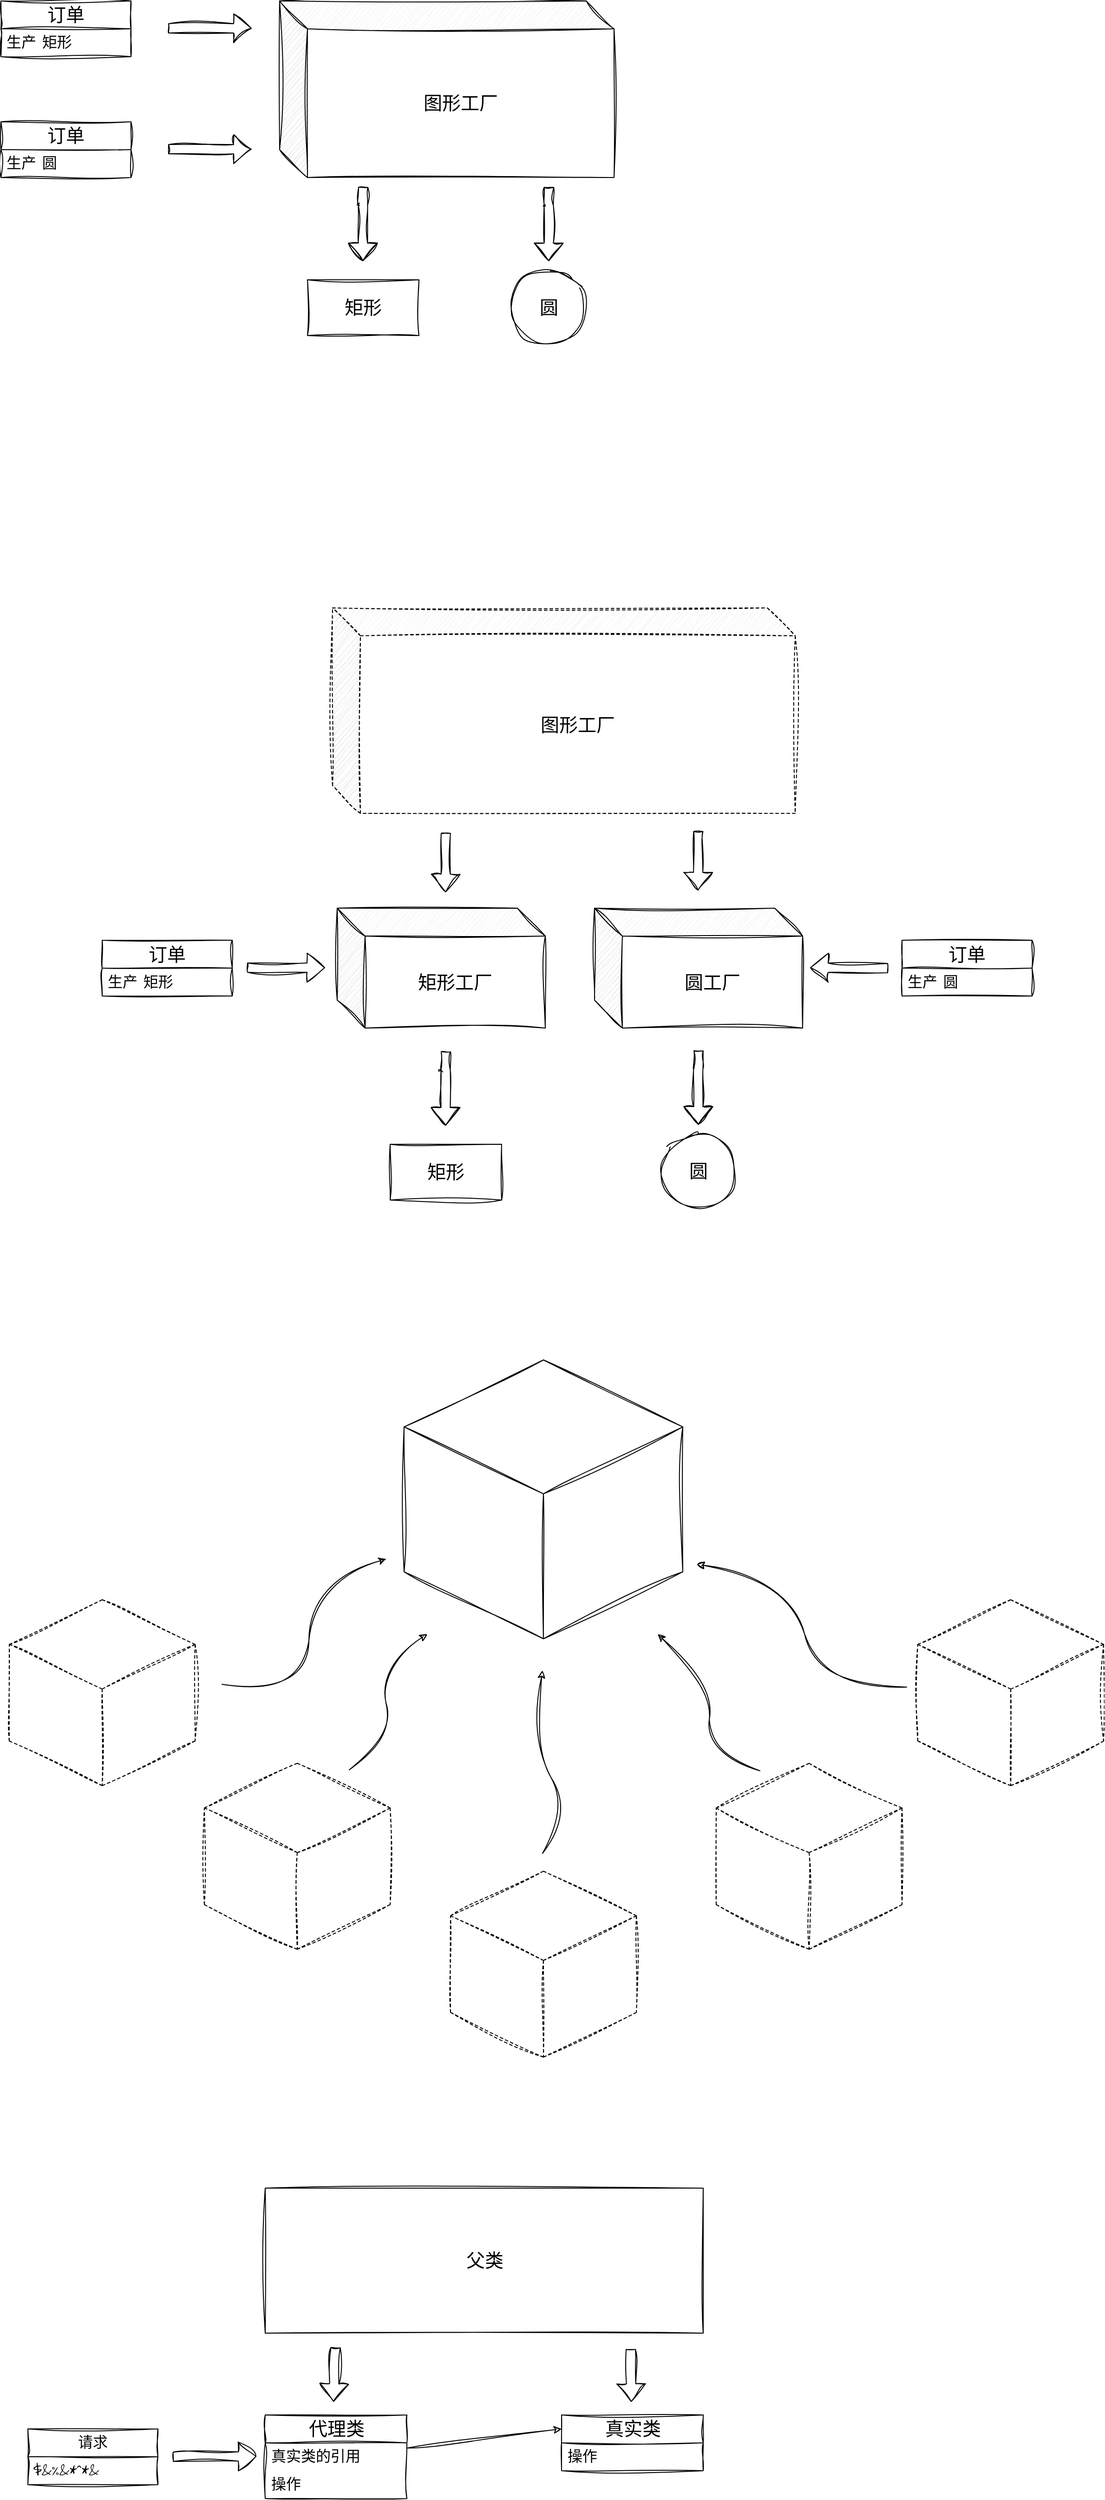 <mxfile>
    <diagram id="CglsAjoVj1RD0iMee_5r" name="Page-1">
        <mxGraphModel dx="809" dy="532" grid="0" gridSize="10" guides="1" tooltips="1" connect="1" arrows="1" fold="1" page="1" pageScale="1" pageWidth="4681" pageHeight="3300" math="0" shadow="0">
            <root>
                <mxCell id="0"/>
                <mxCell id="1" parent="0"/>
                <mxCell id="2" value="图形工厂" style="shape=cube;whiteSpace=wrap;html=1;boundedLbl=1;backgroundOutline=1;darkOpacity=0.05;darkOpacity2=0.1;hachureGap=4;fontFamily=Architects Daughter;fontSource=https%3A%2F%2Ffonts.googleapis.com%2Fcss%3Ffamily%3DArchitects%2BDaughter;fontSize=20;size=30;sketch=1;curveFitting=1;jiggle=2;" parent="1" vertex="1">
                    <mxGeometry x="347" y="56" width="360" height="190" as="geometry"/>
                </mxCell>
                <mxCell id="3" value="矩形" style="rounded=0;whiteSpace=wrap;html=1;hachureGap=4;fontFamily=Architects Daughter;fontSource=https%3A%2F%2Ffonts.googleapis.com%2Fcss%3Ffamily%3DArchitects%2BDaughter;fontSize=20;sketch=1;curveFitting=1;jiggle=2;" parent="1" vertex="1">
                    <mxGeometry x="377" y="356" width="120" height="60" as="geometry"/>
                </mxCell>
                <mxCell id="4" value="圆" style="ellipse;whiteSpace=wrap;html=1;aspect=fixed;hachureGap=4;fontFamily=Architects Daughter;fontSource=https%3A%2F%2Ffonts.googleapis.com%2Fcss%3Ffamily%3DArchitects%2BDaughter;fontSize=20;sketch=1;curveFitting=1;jiggle=2;" parent="1" vertex="1">
                    <mxGeometry x="597" y="346" width="80" height="80" as="geometry"/>
                </mxCell>
                <mxCell id="9" value="" style="shape=flexArrow;endArrow=classic;html=1;hachureGap=4;fontFamily=Architects Daughter;fontSource=https%3A%2F%2Ffonts.googleapis.com%2Fcss%3Ffamily%3DArchitects%2BDaughter;fontSize=16;sketch=1;curveFitting=1;jiggle=2;" parent="1" edge="1">
                    <mxGeometry width="50" height="50" relative="1" as="geometry">
                        <mxPoint x="437" y="256" as="sourcePoint"/>
                        <mxPoint x="436.71" y="336" as="targetPoint"/>
                        <Array as="points">
                            <mxPoint x="436.71" y="276"/>
                        </Array>
                    </mxGeometry>
                </mxCell>
                <mxCell id="11" value="" style="shape=flexArrow;endArrow=classic;html=1;hachureGap=4;fontFamily=Architects Daughter;fontSource=https%3A%2F%2Ffonts.googleapis.com%2Fcss%3Ffamily%3DArchitects%2BDaughter;fontSize=16;sketch=1;curveFitting=1;jiggle=2;" parent="1" edge="1">
                    <mxGeometry width="50" height="50" relative="1" as="geometry">
                        <mxPoint x="637" y="256" as="sourcePoint"/>
                        <mxPoint x="636.71" y="336" as="targetPoint"/>
                        <Array as="points">
                            <mxPoint x="636.71" y="276"/>
                        </Array>
                    </mxGeometry>
                </mxCell>
                <mxCell id="13" value="订单" style="swimlane;fontStyle=0;childLayout=stackLayout;horizontal=1;startSize=30;horizontalStack=0;resizeParent=1;resizeParentMax=0;resizeLast=0;collapsible=1;marginBottom=0;whiteSpace=wrap;html=1;hachureGap=4;fontFamily=Architects Daughter;fontSource=https%3A%2F%2Ffonts.googleapis.com%2Fcss%3Ffamily%3DArchitects%2BDaughter;fontSize=20;sketch=1;curveFitting=1;jiggle=2;" parent="1" vertex="1">
                    <mxGeometry x="47" y="56" width="140" height="60" as="geometry">
                        <mxRectangle x="170" y="190" width="80" height="40" as="alternateBounds"/>
                    </mxGeometry>
                </mxCell>
                <mxCell id="14" value="生产 矩形" style="text;strokeColor=none;fillColor=none;align=left;verticalAlign=middle;spacingLeft=4;spacingRight=4;overflow=hidden;points=[[0,0.5],[1,0.5]];portConstraint=eastwest;rotatable=0;whiteSpace=wrap;html=1;fontSize=16;hachureGap=4;fontFamily=Architects Daughter;fontSource=https%3A%2F%2Ffonts.googleapis.com%2Fcss%3Ffamily%3DArchitects%2BDaughter;sketch=1;curveFitting=1;jiggle=2;" parent="13" vertex="1">
                    <mxGeometry y="30" width="140" height="30" as="geometry"/>
                </mxCell>
                <mxCell id="17" value="订单" style="swimlane;fontStyle=0;childLayout=stackLayout;horizontal=1;startSize=30;horizontalStack=0;resizeParent=1;resizeParentMax=0;resizeLast=0;collapsible=1;marginBottom=0;whiteSpace=wrap;html=1;hachureGap=4;fontFamily=Architects Daughter;fontSource=https%3A%2F%2Ffonts.googleapis.com%2Fcss%3Ffamily%3DArchitects%2BDaughter;fontSize=20;sketch=1;curveFitting=1;jiggle=2;" parent="1" vertex="1">
                    <mxGeometry x="47" y="186" width="140" height="60" as="geometry">
                        <mxRectangle x="170" y="190" width="80" height="40" as="alternateBounds"/>
                    </mxGeometry>
                </mxCell>
                <mxCell id="18" value="生产 圆" style="text;strokeColor=none;fillColor=none;align=left;verticalAlign=middle;spacingLeft=4;spacingRight=4;overflow=hidden;points=[[0,0.5],[1,0.5]];portConstraint=eastwest;rotatable=0;whiteSpace=wrap;html=1;fontSize=16;hachureGap=4;fontFamily=Architects Daughter;fontSource=https%3A%2F%2Ffonts.googleapis.com%2Fcss%3Ffamily%3DArchitects%2BDaughter;sketch=1;curveFitting=1;jiggle=2;" parent="17" vertex="1">
                    <mxGeometry y="30" width="140" height="30" as="geometry"/>
                </mxCell>
                <mxCell id="19" value="" style="shape=flexArrow;endArrow=classic;html=1;hachureGap=4;fontFamily=Architects Daughter;fontSource=https%3A%2F%2Ffonts.googleapis.com%2Fcss%3Ffamily%3DArchitects%2BDaughter;fontSize=16;sketch=1;curveFitting=1;jiggle=2;" parent="1" edge="1">
                    <mxGeometry width="50" height="50" relative="1" as="geometry">
                        <mxPoint x="227" y="85.5" as="sourcePoint"/>
                        <mxPoint x="317" y="85.5" as="targetPoint"/>
                    </mxGeometry>
                </mxCell>
                <mxCell id="20" value="" style="shape=flexArrow;endArrow=classic;html=1;hachureGap=4;fontFamily=Architects Daughter;fontSource=https%3A%2F%2Ffonts.googleapis.com%2Fcss%3Ffamily%3DArchitects%2BDaughter;fontSize=16;sketch=1;curveFitting=1;jiggle=2;" parent="1" edge="1">
                    <mxGeometry width="50" height="50" relative="1" as="geometry">
                        <mxPoint x="227" y="215.5" as="sourcePoint"/>
                        <mxPoint x="317" y="215.5" as="targetPoint"/>
                    </mxGeometry>
                </mxCell>
                <mxCell id="21" value="图形工厂" style="shape=cube;whiteSpace=wrap;html=1;boundedLbl=1;backgroundOutline=1;darkOpacity=0.05;darkOpacity2=0.1;hachureGap=4;fontFamily=Architects Daughter;fontSource=https%3A%2F%2Ffonts.googleapis.com%2Fcss%3Ffamily%3DArchitects%2BDaughter;fontSize=20;size=30;dashed=1;sketch=1;curveFitting=1;jiggle=2;" parent="1" vertex="1">
                    <mxGeometry x="404" y="709" width="498" height="221" as="geometry"/>
                </mxCell>
                <mxCell id="22" value="矩形" style="rounded=0;whiteSpace=wrap;html=1;hachureGap=4;fontFamily=Architects Daughter;fontSource=https%3A%2F%2Ffonts.googleapis.com%2Fcss%3Ffamily%3DArchitects%2BDaughter;fontSize=20;sketch=1;curveFitting=1;jiggle=2;" parent="1" vertex="1">
                    <mxGeometry x="466" y="1286" width="120" height="60" as="geometry"/>
                </mxCell>
                <mxCell id="23" value="圆" style="ellipse;whiteSpace=wrap;html=1;aspect=fixed;hachureGap=4;fontFamily=Architects Daughter;fontSource=https%3A%2F%2Ffonts.googleapis.com%2Fcss%3Ffamily%3DArchitects%2BDaughter;fontSize=20;sketch=1;curveFitting=1;jiggle=2;" parent="1" vertex="1">
                    <mxGeometry x="758" y="1275" width="80" height="80" as="geometry"/>
                </mxCell>
                <mxCell id="24" value="" style="shape=flexArrow;endArrow=classic;html=1;hachureGap=4;fontFamily=Architects Daughter;fontSource=https%3A%2F%2Ffonts.googleapis.com%2Fcss%3Ffamily%3DArchitects%2BDaughter;fontSize=16;sketch=1;curveFitting=1;jiggle=2;" parent="1" edge="1">
                    <mxGeometry width="50" height="50" relative="1" as="geometry">
                        <mxPoint x="526" y="1186" as="sourcePoint"/>
                        <mxPoint x="525.71" y="1266" as="targetPoint"/>
                        <Array as="points">
                            <mxPoint x="525.71" y="1206"/>
                        </Array>
                    </mxGeometry>
                </mxCell>
                <mxCell id="25" value="" style="shape=flexArrow;endArrow=classic;html=1;hachureGap=4;fontFamily=Architects Daughter;fontSource=https%3A%2F%2Ffonts.googleapis.com%2Fcss%3Ffamily%3DArchitects%2BDaughter;fontSize=16;sketch=1;curveFitting=1;jiggle=2;" parent="1" edge="1">
                    <mxGeometry width="50" height="50" relative="1" as="geometry">
                        <mxPoint x="798" y="1185" as="sourcePoint"/>
                        <mxPoint x="797.71" y="1265" as="targetPoint"/>
                        <Array as="points">
                            <mxPoint x="797.71" y="1205"/>
                        </Array>
                    </mxGeometry>
                </mxCell>
                <mxCell id="26" value="订单" style="swimlane;fontStyle=0;childLayout=stackLayout;horizontal=1;startSize=30;horizontalStack=0;resizeParent=1;resizeParentMax=0;resizeLast=0;collapsible=1;marginBottom=0;whiteSpace=wrap;html=1;hachureGap=4;fontFamily=Architects Daughter;fontSource=https%3A%2F%2Ffonts.googleapis.com%2Fcss%3Ffamily%3DArchitects%2BDaughter;fontSize=20;sketch=1;curveFitting=1;jiggle=2;" parent="1" vertex="1">
                    <mxGeometry x="156" y="1066.5" width="140" height="60" as="geometry">
                        <mxRectangle x="170" y="190" width="80" height="40" as="alternateBounds"/>
                    </mxGeometry>
                </mxCell>
                <mxCell id="27" value="生产 矩形" style="text;strokeColor=none;fillColor=none;align=left;verticalAlign=middle;spacingLeft=4;spacingRight=4;overflow=hidden;points=[[0,0.5],[1,0.5]];portConstraint=eastwest;rotatable=0;whiteSpace=wrap;html=1;fontSize=16;hachureGap=4;fontFamily=Architects Daughter;fontSource=https%3A%2F%2Ffonts.googleapis.com%2Fcss%3Ffamily%3DArchitects%2BDaughter;sketch=1;curveFitting=1;jiggle=2;" parent="26" vertex="1">
                    <mxGeometry y="30" width="140" height="30" as="geometry"/>
                </mxCell>
                <mxCell id="28" value="订单" style="swimlane;fontStyle=0;childLayout=stackLayout;horizontal=1;startSize=30;horizontalStack=0;resizeParent=1;resizeParentMax=0;resizeLast=0;collapsible=1;marginBottom=0;whiteSpace=wrap;html=1;hachureGap=4;fontFamily=Architects Daughter;fontSource=https%3A%2F%2Ffonts.googleapis.com%2Fcss%3Ffamily%3DArchitects%2BDaughter;fontSize=20;sketch=1;curveFitting=1;jiggle=2;" parent="1" vertex="1">
                    <mxGeometry x="1017" y="1066.5" width="140" height="60" as="geometry">
                        <mxRectangle x="170" y="190" width="80" height="40" as="alternateBounds"/>
                    </mxGeometry>
                </mxCell>
                <mxCell id="29" value="生产 圆" style="text;strokeColor=none;fillColor=none;align=left;verticalAlign=middle;spacingLeft=4;spacingRight=4;overflow=hidden;points=[[0,0.5],[1,0.5]];portConstraint=eastwest;rotatable=0;whiteSpace=wrap;html=1;fontSize=16;hachureGap=4;fontFamily=Architects Daughter;fontSource=https%3A%2F%2Ffonts.googleapis.com%2Fcss%3Ffamily%3DArchitects%2BDaughter;sketch=1;curveFitting=1;jiggle=2;" parent="28" vertex="1">
                    <mxGeometry y="30" width="140" height="30" as="geometry"/>
                </mxCell>
                <mxCell id="30" value="" style="shape=flexArrow;endArrow=classic;html=1;hachureGap=4;fontFamily=Architects Daughter;fontSource=https%3A%2F%2Ffonts.googleapis.com%2Fcss%3Ffamily%3DArchitects%2BDaughter;fontSize=16;sketch=1;curveFitting=1;jiggle=2;" parent="1" edge="1">
                    <mxGeometry width="50" height="50" relative="1" as="geometry">
                        <mxPoint x="312" y="1096" as="sourcePoint"/>
                        <mxPoint x="396" y="1095.97" as="targetPoint"/>
                    </mxGeometry>
                </mxCell>
                <mxCell id="31" value="" style="shape=flexArrow;endArrow=classic;html=1;hachureGap=4;fontFamily=Architects Daughter;fontSource=https%3A%2F%2Ffonts.googleapis.com%2Fcss%3Ffamily%3DArchitects%2BDaughter;fontSize=16;sketch=1;curveFitting=1;jiggle=2;" parent="1" edge="1">
                    <mxGeometry width="50" height="50" relative="1" as="geometry">
                        <mxPoint x="1002" y="1096.47" as="sourcePoint"/>
                        <mxPoint x="918" y="1095.97" as="targetPoint"/>
                    </mxGeometry>
                </mxCell>
                <mxCell id="32" value="矩形工厂" style="shape=cube;whiteSpace=wrap;html=1;boundedLbl=1;backgroundOutline=1;darkOpacity=0.05;darkOpacity2=0.1;hachureGap=4;fontFamily=Architects Daughter;fontSource=https%3A%2F%2Ffonts.googleapis.com%2Fcss%3Ffamily%3DArchitects%2BDaughter;fontSize=20;size=30;sketch=1;curveFitting=1;jiggle=2;" parent="1" vertex="1">
                    <mxGeometry x="409" y="1032" width="224" height="129" as="geometry"/>
                </mxCell>
                <mxCell id="33" value="圆工厂" style="shape=cube;whiteSpace=wrap;html=1;boundedLbl=1;backgroundOutline=1;darkOpacity=0.05;darkOpacity2=0.1;hachureGap=4;fontFamily=Architects Daughter;fontSource=https%3A%2F%2Ffonts.googleapis.com%2Fcss%3Ffamily%3DArchitects%2BDaughter;fontSize=20;size=30;sketch=1;curveFitting=1;jiggle=2;" parent="1" vertex="1">
                    <mxGeometry x="686" y="1032" width="224" height="129" as="geometry"/>
                </mxCell>
                <mxCell id="35" value="" style="shape=flexArrow;endArrow=classic;html=1;hachureGap=4;fontFamily=Architects Daughter;fontSource=https%3A%2F%2Ffonts.googleapis.com%2Fcss%3Ffamily%3DArchitects%2BDaughter;fontSize=16;sketch=1;curveFitting=1;jiggle=2;" parent="1" edge="1">
                    <mxGeometry width="50" height="50" relative="1" as="geometry">
                        <mxPoint x="525.91" y="951" as="sourcePoint"/>
                        <mxPoint x="525.7" y="1015" as="targetPoint"/>
                    </mxGeometry>
                </mxCell>
                <mxCell id="36" value="" style="shape=flexArrow;endArrow=classic;html=1;hachureGap=4;fontFamily=Architects Daughter;fontSource=https%3A%2F%2Ffonts.googleapis.com%2Fcss%3Ffamily%3DArchitects%2BDaughter;fontSize=16;sketch=1;curveFitting=1;jiggle=2;" parent="1" edge="1">
                    <mxGeometry width="50" height="50" relative="1" as="geometry">
                        <mxPoint x="797.68" y="949" as="sourcePoint"/>
                        <mxPoint x="797.47" y="1013" as="targetPoint"/>
                    </mxGeometry>
                </mxCell>
                <mxCell id="37" value="" style="html=1;whiteSpace=wrap;shape=isoCube2;backgroundOutline=1;isoAngle=15;sketch=1;hachureGap=4;jiggle=2;curveFitting=1;fontFamily=Architects Daughter;fontSource=https%3A%2F%2Ffonts.googleapis.com%2Fcss%3Ffamily%3DArchitects%2BDaughter;fontSize=20;" parent="1" vertex="1">
                    <mxGeometry x="481" y="1518" width="300" height="300" as="geometry"/>
                </mxCell>
                <mxCell id="38" value="" style="html=1;whiteSpace=wrap;shape=isoCube2;backgroundOutline=1;isoAngle=15;sketch=1;hachureGap=4;jiggle=2;curveFitting=1;fontFamily=Architects Daughter;fontSource=https%3A%2F%2Ffonts.googleapis.com%2Fcss%3Ffamily%3DArchitects%2BDaughter;fontSize=20;dashed=1;" parent="1" vertex="1">
                    <mxGeometry x="56" y="1776" width="200" height="200" as="geometry"/>
                </mxCell>
                <mxCell id="43" value="" style="curved=1;endArrow=classic;html=1;sketch=1;hachureGap=4;jiggle=2;curveFitting=1;fontFamily=Architects Daughter;fontSource=https%3A%2F%2Ffonts.googleapis.com%2Fcss%3Ffamily%3DArchitects%2BDaughter;fontSize=16;" parent="1" edge="1">
                    <mxGeometry width="50" height="50" relative="1" as="geometry">
                        <mxPoint x="285" y="1867" as="sourcePoint"/>
                        <mxPoint x="462" y="1732" as="targetPoint"/>
                        <Array as="points">
                            <mxPoint x="373" y="1884"/>
                            <mxPoint x="384" y="1757"/>
                        </Array>
                    </mxGeometry>
                </mxCell>
                <mxCell id="44" value="" style="html=1;whiteSpace=wrap;shape=isoCube2;backgroundOutline=1;isoAngle=15;sketch=1;hachureGap=4;jiggle=2;curveFitting=1;fontFamily=Architects Daughter;fontSource=https%3A%2F%2Ffonts.googleapis.com%2Fcss%3Ffamily%3DArchitects%2BDaughter;fontSize=20;dashed=1;" parent="1" vertex="1">
                    <mxGeometry x="266" y="1952" width="200" height="200" as="geometry"/>
                </mxCell>
                <mxCell id="45" value="" style="html=1;whiteSpace=wrap;shape=isoCube2;backgroundOutline=1;isoAngle=15;sketch=1;hachureGap=4;jiggle=2;curveFitting=1;fontFamily=Architects Daughter;fontSource=https%3A%2F%2Ffonts.googleapis.com%2Fcss%3Ffamily%3DArchitects%2BDaughter;fontSize=20;dashed=1;" parent="1" vertex="1">
                    <mxGeometry x="817" y="1952" width="200" height="200" as="geometry"/>
                </mxCell>
                <mxCell id="46" value="" style="html=1;whiteSpace=wrap;shape=isoCube2;backgroundOutline=1;isoAngle=15;sketch=1;hachureGap=4;jiggle=2;curveFitting=1;fontFamily=Architects Daughter;fontSource=https%3A%2F%2Ffonts.googleapis.com%2Fcss%3Ffamily%3DArchitects%2BDaughter;fontSize=20;dashed=1;" parent="1" vertex="1">
                    <mxGeometry x="1034" y="1776" width="200" height="200" as="geometry"/>
                </mxCell>
                <mxCell id="47" value="" style="html=1;whiteSpace=wrap;shape=isoCube2;backgroundOutline=1;isoAngle=15;sketch=1;hachureGap=4;jiggle=2;curveFitting=1;fontFamily=Architects Daughter;fontSource=https%3A%2F%2Ffonts.googleapis.com%2Fcss%3Ffamily%3DArchitects%2BDaughter;fontSize=20;dashed=1;" parent="1" vertex="1">
                    <mxGeometry x="531" y="2068" width="200" height="200" as="geometry"/>
                </mxCell>
                <mxCell id="48" value="" style="curved=1;endArrow=classic;html=1;sketch=1;hachureGap=4;jiggle=2;curveFitting=1;fontFamily=Architects Daughter;fontSource=https%3A%2F%2Ffonts.googleapis.com%2Fcss%3Ffamily%3DArchitects%2BDaughter;fontSize=16;" parent="1" edge="1">
                    <mxGeometry width="50" height="50" relative="1" as="geometry">
                        <mxPoint x="422.0" y="1959" as="sourcePoint"/>
                        <mxPoint x="506" y="1813" as="targetPoint"/>
                        <Array as="points">
                            <mxPoint x="468" y="1929"/>
                            <mxPoint x="455" y="1845"/>
                        </Array>
                    </mxGeometry>
                </mxCell>
                <mxCell id="49" value="" style="curved=1;endArrow=classic;html=1;sketch=1;hachureGap=4;jiggle=2;curveFitting=1;fontFamily=Architects Daughter;fontSource=https%3A%2F%2Ffonts.googleapis.com%2Fcss%3Ffamily%3DArchitects%2BDaughter;fontSize=16;" parent="1" edge="1">
                    <mxGeometry width="50" height="50" relative="1" as="geometry">
                        <mxPoint x="630" y="2049" as="sourcePoint"/>
                        <mxPoint x="630" y="1852" as="targetPoint"/>
                        <Array as="points">
                            <mxPoint x="660" y="2002"/>
                            <mxPoint x="618" y="1932"/>
                        </Array>
                    </mxGeometry>
                </mxCell>
                <mxCell id="50" value="" style="curved=1;endArrow=classic;html=1;sketch=1;hachureGap=4;jiggle=2;curveFitting=1;fontFamily=Architects Daughter;fontSource=https%3A%2F%2Ffonts.googleapis.com%2Fcss%3Ffamily%3DArchitects%2BDaughter;fontSize=16;" parent="1" edge="1">
                    <mxGeometry width="50" height="50" relative="1" as="geometry">
                        <mxPoint x="1022" y="1870" as="sourcePoint"/>
                        <mxPoint x="796" y="1738" as="targetPoint"/>
                        <Array as="points">
                            <mxPoint x="930" y="1873"/>
                            <mxPoint x="894" y="1752"/>
                        </Array>
                    </mxGeometry>
                </mxCell>
                <mxCell id="51" value="" style="curved=1;endArrow=classic;html=1;sketch=1;hachureGap=4;jiggle=2;curveFitting=1;fontFamily=Architects Daughter;fontSource=https%3A%2F%2Ffonts.googleapis.com%2Fcss%3Ffamily%3DArchitects%2BDaughter;fontSize=16;" parent="1" edge="1">
                    <mxGeometry width="50" height="50" relative="1" as="geometry">
                        <mxPoint x="864" y="1960" as="sourcePoint"/>
                        <mxPoint x="754" y="1813" as="targetPoint"/>
                        <Array as="points">
                            <mxPoint x="807" y="1941"/>
                            <mxPoint x="812" y="1869"/>
                        </Array>
                    </mxGeometry>
                </mxCell>
                <mxCell id="52" value="父类" style="rounded=0;whiteSpace=wrap;html=1;sketch=1;hachureGap=4;jiggle=2;curveFitting=1;fontFamily=Architects Daughter;fontSource=https%3A%2F%2Ffonts.googleapis.com%2Fcss%3Ffamily%3DArchitects%2BDaughter;fontSize=20;" parent="1" vertex="1">
                    <mxGeometry x="331.5" y="2409" width="471.5" height="156" as="geometry"/>
                </mxCell>
                <mxCell id="55" value="代理类" style="swimlane;fontStyle=0;childLayout=stackLayout;horizontal=1;startSize=30;horizontalStack=0;resizeParent=1;resizeParentMax=0;resizeLast=0;collapsible=1;marginBottom=0;whiteSpace=wrap;html=1;sketch=1;hachureGap=4;jiggle=2;curveFitting=1;fontFamily=Architects Daughter;fontSource=https%3A%2F%2Ffonts.googleapis.com%2Fcss%3Ffamily%3DArchitects%2BDaughter;fontSize=20;" parent="1" vertex="1">
                    <mxGeometry x="331.5" y="2653" width="152.5" height="90" as="geometry"/>
                </mxCell>
                <mxCell id="56" value="真实类的引用" style="text;strokeColor=none;fillColor=none;align=left;verticalAlign=middle;spacingLeft=4;spacingRight=4;overflow=hidden;points=[[0,0.5],[1,0.5]];portConstraint=eastwest;rotatable=0;whiteSpace=wrap;html=1;fontSize=16;sketch=1;hachureGap=4;jiggle=2;curveFitting=1;fontFamily=Architects Daughter;fontSource=https%3A%2F%2Ffonts.googleapis.com%2Fcss%3Ffamily%3DArchitects%2BDaughter;" parent="55" vertex="1">
                    <mxGeometry y="30" width="152.5" height="30" as="geometry"/>
                </mxCell>
                <mxCell id="73" value="操作" style="text;strokeColor=none;fillColor=none;align=left;verticalAlign=middle;spacingLeft=4;spacingRight=4;overflow=hidden;points=[[0,0.5],[1,0.5]];portConstraint=eastwest;rotatable=0;whiteSpace=wrap;html=1;fontSize=16;sketch=1;hachureGap=4;jiggle=2;curveFitting=1;fontFamily=Architects Daughter;fontSource=https%3A%2F%2Ffonts.googleapis.com%2Fcss%3Ffamily%3DArchitects%2BDaughter;" parent="55" vertex="1">
                    <mxGeometry y="60" width="152.5" height="30" as="geometry"/>
                </mxCell>
                <mxCell id="74" style="edgeStyle=none;sketch=1;hachureGap=4;jiggle=2;curveFitting=1;html=1;fontFamily=Architects Daughter;fontSource=https%3A%2F%2Ffonts.googleapis.com%2Fcss%3Ffamily%3DArchitects%2BDaughter;fontSize=16;entryX=0;entryY=0.25;entryDx=0;entryDy=0;" parent="1" source="56" target="81" edge="1">
                    <mxGeometry relative="1" as="geometry">
                        <mxPoint x="640" y="2669" as="targetPoint"/>
                    </mxGeometry>
                </mxCell>
                <mxCell id="76" value="请求" style="swimlane;fontStyle=0;childLayout=stackLayout;horizontal=1;startSize=30;horizontalStack=0;resizeParent=1;resizeParentMax=0;resizeLast=0;collapsible=1;marginBottom=0;whiteSpace=wrap;html=1;sketch=1;hachureGap=4;jiggle=2;curveFitting=1;fontFamily=Architects Daughter;fontSource=https%3A%2F%2Ffonts.googleapis.com%2Fcss%3Ffamily%3DArchitects%2BDaughter;fontSize=16;" parent="1" vertex="1">
                    <mxGeometry x="76" y="2668" width="140" height="60" as="geometry"/>
                </mxCell>
                <mxCell id="77" value="$&amp;amp;%&amp;amp;*^*&amp;amp;" style="text;strokeColor=none;fillColor=none;align=left;verticalAlign=middle;spacingLeft=4;spacingRight=4;overflow=hidden;points=[[0,0.5],[1,0.5]];portConstraint=eastwest;rotatable=0;whiteSpace=wrap;html=1;fontSize=16;sketch=1;hachureGap=4;jiggle=2;curveFitting=1;fontFamily=Architects Daughter;fontSource=https%3A%2F%2Ffonts.googleapis.com%2Fcss%3Ffamily%3DArchitects%2BDaughter;" parent="76" vertex="1">
                    <mxGeometry y="30" width="140" height="30" as="geometry"/>
                </mxCell>
                <mxCell id="80" value="" style="shape=flexArrow;endArrow=classic;html=1;sketch=1;hachureGap=4;jiggle=2;curveFitting=1;fontFamily=Architects Daughter;fontSource=https%3A%2F%2Ffonts.googleapis.com%2Fcss%3Ffamily%3DArchitects%2BDaughter;fontSize=16;" parent="1" edge="1">
                    <mxGeometry width="50" height="50" relative="1" as="geometry">
                        <mxPoint x="232" y="2698" as="sourcePoint"/>
                        <mxPoint x="322" y="2697.58" as="targetPoint"/>
                    </mxGeometry>
                </mxCell>
                <mxCell id="81" value="真实类" style="swimlane;fontStyle=0;childLayout=stackLayout;horizontal=1;startSize=30;horizontalStack=0;resizeParent=1;resizeParentMax=0;resizeLast=0;collapsible=1;marginBottom=0;whiteSpace=wrap;html=1;sketch=1;hachureGap=4;jiggle=2;curveFitting=1;fontFamily=Architects Daughter;fontSource=https%3A%2F%2Ffonts.googleapis.com%2Fcss%3Ffamily%3DArchitects%2BDaughter;fontSize=20;" parent="1" vertex="1">
                    <mxGeometry x="650.5" y="2653" width="152.5" height="60" as="geometry"/>
                </mxCell>
                <mxCell id="83" value="操作" style="text;strokeColor=none;fillColor=none;align=left;verticalAlign=middle;spacingLeft=4;spacingRight=4;overflow=hidden;points=[[0,0.5],[1,0.5]];portConstraint=eastwest;rotatable=0;whiteSpace=wrap;html=1;fontSize=16;sketch=1;hachureGap=4;jiggle=2;curveFitting=1;fontFamily=Architects Daughter;fontSource=https%3A%2F%2Ffonts.googleapis.com%2Fcss%3Ffamily%3DArchitects%2BDaughter;" parent="81" vertex="1">
                    <mxGeometry y="30" width="152.5" height="30" as="geometry"/>
                </mxCell>
                <mxCell id="84" value="" style="shape=flexArrow;endArrow=classic;html=1;sketch=1;hachureGap=4;jiggle=2;curveFitting=1;fontFamily=Architects Daughter;fontSource=https%3A%2F%2Ffonts.googleapis.com%2Fcss%3Ffamily%3DArchitects%2BDaughter;fontSize=16;" parent="1" edge="1">
                    <mxGeometry width="50" height="50" relative="1" as="geometry">
                        <mxPoint x="407.33" y="2580" as="sourcePoint"/>
                        <mxPoint x="405" y="2639" as="targetPoint"/>
                    </mxGeometry>
                </mxCell>
                <mxCell id="85" value="" style="shape=flexArrow;endArrow=classic;html=1;sketch=1;hachureGap=4;jiggle=2;curveFitting=1;fontFamily=Architects Daughter;fontSource=https%3A%2F%2Ffonts.googleapis.com%2Fcss%3Ffamily%3DArchitects%2BDaughter;fontSize=16;" parent="1" edge="1">
                    <mxGeometry width="50" height="50" relative="1" as="geometry">
                        <mxPoint x="725" y="2582" as="sourcePoint"/>
                        <mxPoint x="725.58" y="2639" as="targetPoint"/>
                    </mxGeometry>
                </mxCell>
            </root>
        </mxGraphModel>
    </diagram>
</mxfile>